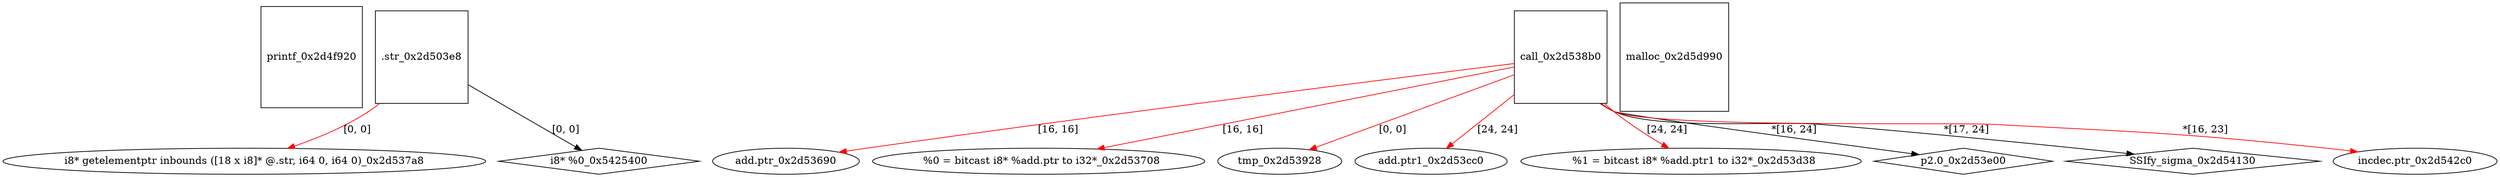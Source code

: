 digraph grafico {
"printf_0x2d4f920" [shape=square];
".str_0x2d503e8" [shape=square];
"add.ptr_0x2d53690" [shape=ellipse];
"call_0x2d538b0" -> "add.ptr_0x2d53690" [label="[16, 16]",color=red];
"  %0 = bitcast i8* %add.ptr to i32*_0x2d53708" [shape=ellipse];
"call_0x2d538b0" -> "  %0 = bitcast i8* %add.ptr to i32*_0x2d53708" [label="[16, 16]",color=red];
"i8* getelementptr inbounds ([18 x i8]* @.str, i64 0, i64 0)_0x2d537a8" [shape=ellipse];
".str_0x2d503e8" -> "i8* getelementptr inbounds ([18 x i8]* @.str, i64 0, i64 0)_0x2d537a8" [label="[0, 0]",color=red];
"call_0x2d538b0" [shape=square];
"tmp_0x2d53928" [shape=ellipse];
"call_0x2d538b0" -> "tmp_0x2d53928" [label="[0, 0]",color=red];
"add.ptr1_0x2d53cc0" [shape=ellipse];
"call_0x2d538b0" -> "add.ptr1_0x2d53cc0" [label="[24, 24]",color=red];
"  %1 = bitcast i8* %add.ptr1 to i32*_0x2d53d38" [shape=ellipse];
"call_0x2d538b0" -> "  %1 = bitcast i8* %add.ptr1 to i32*_0x2d53d38" [label="[24, 24]",color=red];
"p2.0_0x2d53e00" [shape=diamond];
"call_0x2d538b0" -> "p2.0_0x2d53e00" [label="*[16, 24]"];
"SSIfy_sigma_0x2d54130" [shape=diamond];
"call_0x2d538b0" -> "SSIfy_sigma_0x2d54130" [label="*[17, 24]"];
"incdec.ptr_0x2d542c0" [shape=ellipse];
"call_0x2d538b0" -> "incdec.ptr_0x2d542c0" [label="*[16, 23]",color=red];
"malloc_0x2d5d990" [shape=square];
"i8* %0_0x5425400" [shape=diamond];
".str_0x2d503e8" -> "i8* %0_0x5425400" [label="[0, 0]"];
}